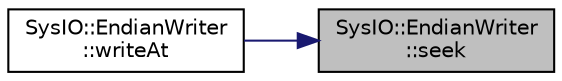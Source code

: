 digraph "SysIO::EndianWriter::seek"
{
 // LATEX_PDF_SIZE
  edge [fontname="Helvetica",fontsize="10",labelfontname="Helvetica",labelfontsize="10"];
  node [fontname="Helvetica",fontsize="10",shape=record];
  rankdir="RL";
  Node1 [label="SysIO::EndianWriter\l::seek",height=0.2,width=0.4,color="black", fillcolor="grey75", style="filled", fontcolor="black",tooltip="Goto a specific offset."];
  Node1 -> Node2 [dir="back",color="midnightblue",fontsize="10",style="solid",fontname="Helvetica"];
  Node2 [label="SysIO::EndianWriter\l::writeAt",height=0.2,width=0.4,color="black", fillcolor="white", style="filled",URL="$class_sys_i_o_1_1_endian_writer.html#ab55ccf005542874b01beb8fe7d75ef5a",tooltip="Write some data to file at a specific offset. Adjusted for endianness if required (note stream positi..."];
}
